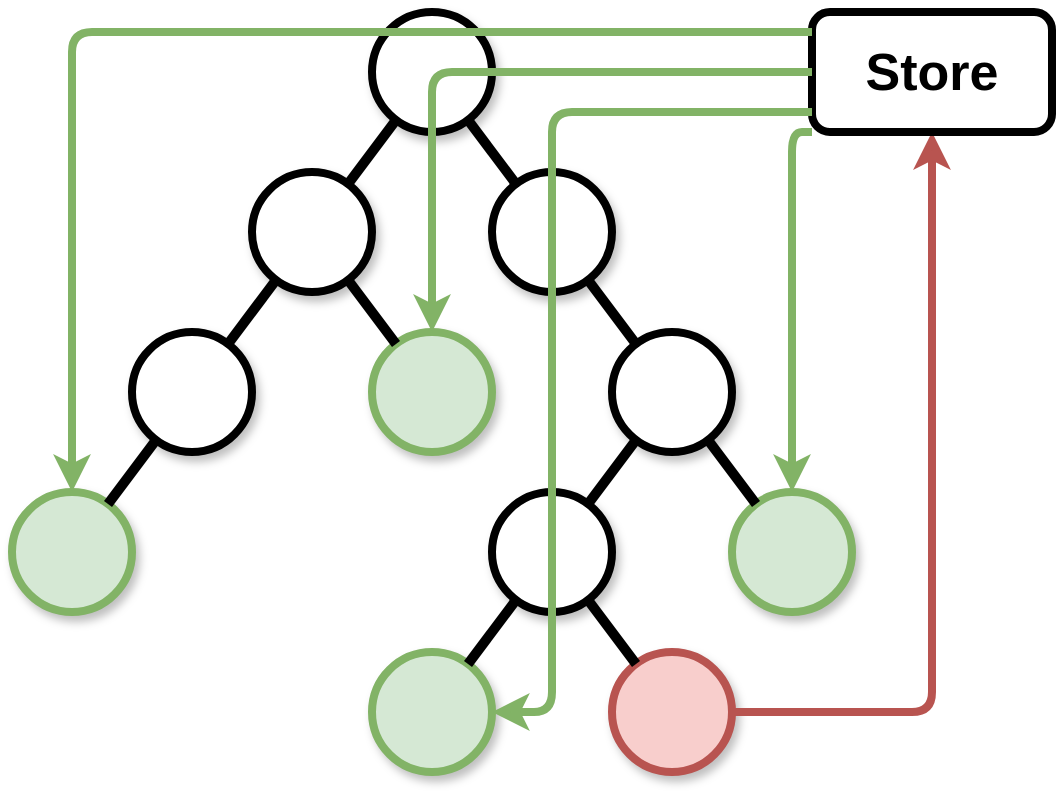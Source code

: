 <mxfile version="10.6.3" type="device"><diagram name="Page-1" id="42789a77-a242-8287-6e28-9cd8cfd52e62"><mxGraphModel dx="1394" dy="727" grid="1" gridSize="10" guides="1" tooltips="1" connect="1" arrows="1" fold="1" page="1" pageScale="1" pageWidth="1100" pageHeight="850" background="#ffffff" math="0" shadow="0"><root><mxCell id="0"/><mxCell id="1" parent="0"/><mxCell id="1ea317790d2ca983-1" value="" style="ellipse;whiteSpace=wrap;html=1;rounded=0;shadow=1;comic=0;labelBackgroundColor=none;strokeColor=#000000;strokeWidth=4;fillColor=#FFFFFF;fontFamily=Verdana;fontSize=12;fontColor=#000000;align=center;" parent="1" vertex="1"><mxGeometry x="480" y="120" width="60" height="60" as="geometry"/></mxCell><mxCell id="47mYW7NFuvpCAbBnmObI-4" value="" style="ellipse;whiteSpace=wrap;html=1;rounded=0;shadow=1;comic=0;labelBackgroundColor=none;strokeColor=#000000;strokeWidth=4;fillColor=#FFFFFF;fontFamily=Verdana;fontSize=12;fontColor=#000000;align=center;" parent="1" vertex="1"><mxGeometry x="420" y="200" width="60" height="60" as="geometry"/></mxCell><mxCell id="47mYW7NFuvpCAbBnmObI-5" value="" style="ellipse;whiteSpace=wrap;html=1;rounded=0;shadow=1;comic=0;labelBackgroundColor=none;strokeColor=#000000;strokeWidth=4;fillColor=#FFFFFF;fontFamily=Verdana;fontSize=12;fontColor=#000000;align=center;" parent="1" vertex="1"><mxGeometry x="540" y="200" width="60" height="60" as="geometry"/></mxCell><mxCell id="47mYW7NFuvpCAbBnmObI-6" value="" style="ellipse;whiteSpace=wrap;html=1;rounded=0;shadow=1;comic=0;labelBackgroundColor=none;strokeColor=#000000;strokeWidth=4;fillColor=#FFFFFF;fontFamily=Verdana;fontSize=12;fontColor=#000000;align=center;" parent="1" vertex="1"><mxGeometry x="600" y="280" width="60" height="60" as="geometry"/></mxCell><mxCell id="47mYW7NFuvpCAbBnmObI-7" value="" style="ellipse;whiteSpace=wrap;html=1;rounded=0;shadow=1;comic=0;labelBackgroundColor=none;strokeColor=#82b366;strokeWidth=4;fillColor=#d5e8d4;fontFamily=Verdana;fontSize=12;align=center;" parent="1" vertex="1"><mxGeometry x="480" y="280" width="60" height="60" as="geometry"/></mxCell><mxCell id="47mYW7NFuvpCAbBnmObI-8" value="" style="ellipse;whiteSpace=wrap;html=1;rounded=0;shadow=1;comic=0;labelBackgroundColor=none;strokeColor=#000000;strokeWidth=4;fillColor=#FFFFFF;fontFamily=Verdana;fontSize=12;fontColor=#000000;align=center;" parent="1" vertex="1"><mxGeometry x="360" y="280" width="60" height="60" as="geometry"/></mxCell><mxCell id="47mYW7NFuvpCAbBnmObI-9" value="" style="ellipse;whiteSpace=wrap;html=1;rounded=0;shadow=1;comic=0;labelBackgroundColor=none;strokeColor=#82b366;strokeWidth=4;fillColor=#d5e8d4;fontFamily=Verdana;fontSize=12;align=center;" parent="1" vertex="1"><mxGeometry x="660" y="360" width="60" height="60" as="geometry"/></mxCell><mxCell id="47mYW7NFuvpCAbBnmObI-10" value="" style="ellipse;whiteSpace=wrap;html=1;rounded=0;shadow=1;comic=0;labelBackgroundColor=none;strokeColor=#000000;strokeWidth=4;fillColor=#FFFFFF;fontFamily=Verdana;fontSize=12;fontColor=#000000;align=center;" parent="1" vertex="1"><mxGeometry x="540" y="360" width="60" height="60" as="geometry"/></mxCell><mxCell id="47mYW7NFuvpCAbBnmObI-11" value="" style="ellipse;whiteSpace=wrap;html=1;rounded=0;shadow=1;comic=0;labelBackgroundColor=none;strokeColor=#82b366;strokeWidth=4;fillColor=#d5e8d4;fontFamily=Verdana;fontSize=12;align=center;" parent="1" vertex="1"><mxGeometry x="480" y="440" width="60" height="60" as="geometry"/></mxCell><mxCell id="47mYW7NFuvpCAbBnmObI-12" value="" style="endArrow=none;html=1;strokeWidth=5;" parent="1" source="47mYW7NFuvpCAbBnmObI-5" target="1ea317790d2ca983-1" edge="1"><mxGeometry width="50" height="50" relative="1" as="geometry"><mxPoint x="360" y="580" as="sourcePoint"/><mxPoint x="410" y="530" as="targetPoint"/></mxGeometry></mxCell><mxCell id="47mYW7NFuvpCAbBnmObI-14" value="" style="endArrow=none;html=1;strokeWidth=5;" parent="1" source="47mYW7NFuvpCAbBnmObI-5" target="47mYW7NFuvpCAbBnmObI-6" edge="1"><mxGeometry width="50" height="50" relative="1" as="geometry"><mxPoint x="562" y="216" as="sourcePoint"/><mxPoint x="720" y="170" as="targetPoint"/></mxGeometry></mxCell><mxCell id="47mYW7NFuvpCAbBnmObI-15" value="" style="endArrow=none;html=1;strokeWidth=5;" parent="1" source="47mYW7NFuvpCAbBnmObI-9" target="47mYW7NFuvpCAbBnmObI-6" edge="1"><mxGeometry width="50" height="50" relative="1" as="geometry"><mxPoint x="598" y="264" as="sourcePoint"/><mxPoint x="622" y="296" as="targetPoint"/></mxGeometry></mxCell><mxCell id="47mYW7NFuvpCAbBnmObI-16" value="" style="endArrow=none;html=1;strokeWidth=5;" parent="1" source="47mYW7NFuvpCAbBnmObI-6" target="47mYW7NFuvpCAbBnmObI-10" edge="1"><mxGeometry width="50" height="50" relative="1" as="geometry"><mxPoint x="682" y="376" as="sourcePoint"/><mxPoint x="658" y="344" as="targetPoint"/></mxGeometry></mxCell><mxCell id="47mYW7NFuvpCAbBnmObI-17" value="" style="endArrow=none;html=1;strokeWidth=5;" parent="1" source="47mYW7NFuvpCAbBnmObI-10" target="47mYW7NFuvpCAbBnmObI-11" edge="1"><mxGeometry width="50" height="50" relative="1" as="geometry"><mxPoint x="622" y="344" as="sourcePoint"/><mxPoint x="598" y="376" as="targetPoint"/></mxGeometry></mxCell><mxCell id="47mYW7NFuvpCAbBnmObI-18" value="" style="endArrow=none;html=1;strokeWidth=5;" parent="1" source="47mYW7NFuvpCAbBnmObI-7" target="47mYW7NFuvpCAbBnmObI-4" edge="1"><mxGeometry width="50" height="50" relative="1" as="geometry"><mxPoint x="562" y="424" as="sourcePoint"/><mxPoint x="538" y="456" as="targetPoint"/></mxGeometry></mxCell><mxCell id="47mYW7NFuvpCAbBnmObI-19" value="" style="endArrow=none;html=1;strokeWidth=5;" parent="1" source="47mYW7NFuvpCAbBnmObI-4" target="1ea317790d2ca983-1" edge="1"><mxGeometry width="50" height="50" relative="1" as="geometry"><mxPoint x="502" y="296" as="sourcePoint"/><mxPoint x="478" y="264" as="targetPoint"/></mxGeometry></mxCell><mxCell id="47mYW7NFuvpCAbBnmObI-20" value="" style="endArrow=none;html=1;strokeWidth=5;" parent="1" source="47mYW7NFuvpCAbBnmObI-4" target="47mYW7NFuvpCAbBnmObI-8" edge="1"><mxGeometry width="50" height="50" relative="1" as="geometry"><mxPoint x="478" y="216" as="sourcePoint"/><mxPoint x="502" y="184" as="targetPoint"/></mxGeometry></mxCell><mxCell id="47mYW7NFuvpCAbBnmObI-21" value="" style="ellipse;whiteSpace=wrap;html=1;rounded=0;shadow=1;comic=0;labelBackgroundColor=none;strokeColor=#82b366;strokeWidth=4;fillColor=#d5e8d4;fontFamily=Verdana;fontSize=12;align=center;" parent="1" vertex="1"><mxGeometry x="300" y="360" width="60" height="60" as="geometry"/></mxCell><mxCell id="47mYW7NFuvpCAbBnmObI-22" value="" style="endArrow=none;html=1;strokeWidth=5;" parent="1" source="47mYW7NFuvpCAbBnmObI-8" target="47mYW7NFuvpCAbBnmObI-21" edge="1"><mxGeometry width="50" height="50" relative="1" as="geometry"><mxPoint x="442" y="264" as="sourcePoint"/><mxPoint x="418" y="296" as="targetPoint"/></mxGeometry></mxCell><mxCell id="47mYW7NFuvpCAbBnmObI-23" value="" style="ellipse;whiteSpace=wrap;html=1;rounded=0;shadow=1;comic=0;labelBackgroundColor=none;strokeColor=#b85450;strokeWidth=4;fillColor=#f8cecc;fontFamily=Verdana;fontSize=12;align=center;" parent="1" vertex="1"><mxGeometry x="600" y="440" width="60" height="60" as="geometry"/></mxCell><mxCell id="47mYW7NFuvpCAbBnmObI-24" value="" style="endArrow=none;html=1;strokeWidth=5;" parent="1" source="47mYW7NFuvpCAbBnmObI-10" target="47mYW7NFuvpCAbBnmObI-23" edge="1"><mxGeometry width="50" height="50" relative="1" as="geometry"><mxPoint x="562" y="424" as="sourcePoint"/><mxPoint x="538" y="456" as="targetPoint"/></mxGeometry></mxCell><mxCell id="47mYW7NFuvpCAbBnmObI-37" value="" style="edgeStyle=segmentEdgeStyle;endArrow=classic;html=1;strokeWidth=4;fillColor=#f8cecc;strokeColor=#b85450;" parent="1" source="47mYW7NFuvpCAbBnmObI-23" target="CSLlx1_akiutbco5l5pp-2" edge="1"><mxGeometry width="50" height="50" relative="1" as="geometry"><mxPoint x="430" y="240" as="sourcePoint"/><mxPoint x="400" y="290" as="targetPoint"/><Array as="points"><mxPoint x="760" y="470"/></Array></mxGeometry></mxCell><mxCell id="CSLlx1_akiutbco5l5pp-2" value="&lt;font style=&quot;font-size: 26px&quot;&gt;&lt;b&gt;Store&lt;/b&gt;&lt;/font&gt;" style="rounded=1;whiteSpace=wrap;html=1;strokeWidth=4;" vertex="1" parent="1"><mxGeometry x="700" y="120" width="120" height="60" as="geometry"/></mxCell><mxCell id="CSLlx1_akiutbco5l5pp-4" value="" style="edgeStyle=segmentEdgeStyle;endArrow=classic;html=1;strokeWidth=4;fillColor=#d5e8d4;strokeColor=#82b366;" edge="1" parent="1" source="CSLlx1_akiutbco5l5pp-2" target="47mYW7NFuvpCAbBnmObI-9"><mxGeometry width="50" height="50" relative="1" as="geometry"><mxPoint x="670" y="480" as="sourcePoint"/><mxPoint x="770" y="190" as="targetPoint"/><Array as="points"><mxPoint x="690" y="180"/></Array></mxGeometry></mxCell><mxCell id="CSLlx1_akiutbco5l5pp-5" value="" style="edgeStyle=segmentEdgeStyle;endArrow=classic;html=1;strokeWidth=4;fillColor=#d5e8d4;strokeColor=#82b366;" edge="1" parent="1" source="CSLlx1_akiutbco5l5pp-2" target="47mYW7NFuvpCAbBnmObI-11"><mxGeometry width="50" height="50" relative="1" as="geometry"><mxPoint x="710" y="160" as="sourcePoint"/><mxPoint x="700" y="370" as="targetPoint"/><Array as="points"><mxPoint x="570" y="170"/><mxPoint x="570" y="470"/></Array></mxGeometry></mxCell><mxCell id="CSLlx1_akiutbco5l5pp-6" value="" style="edgeStyle=segmentEdgeStyle;endArrow=classic;html=1;strokeWidth=4;fillColor=#d5e8d4;strokeColor=#82b366;" edge="1" parent="1" source="CSLlx1_akiutbco5l5pp-2" target="47mYW7NFuvpCAbBnmObI-7"><mxGeometry width="50" height="50" relative="1" as="geometry"><mxPoint x="710" y="160" as="sourcePoint"/><mxPoint x="520" y="450" as="targetPoint"/><Array as="points"/></mxGeometry></mxCell><mxCell id="CSLlx1_akiutbco5l5pp-7" value="" style="edgeStyle=segmentEdgeStyle;endArrow=classic;html=1;strokeWidth=4;fillColor=#d5e8d4;strokeColor=#82b366;" edge="1" parent="1" source="CSLlx1_akiutbco5l5pp-2" target="47mYW7NFuvpCAbBnmObI-21"><mxGeometry width="50" height="50" relative="1" as="geometry"><mxPoint x="710" y="160" as="sourcePoint"/><mxPoint x="520" y="290" as="targetPoint"/><Array as="points"><mxPoint x="330" y="130"/></Array></mxGeometry></mxCell></root></mxGraphModel></diagram></mxfile>